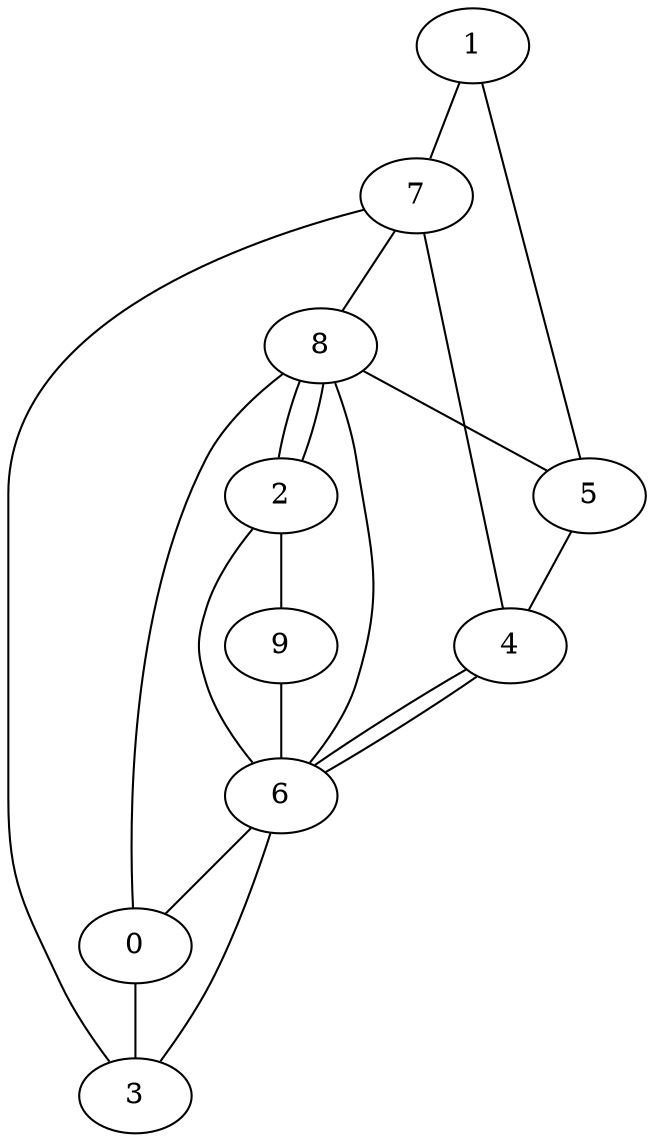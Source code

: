 graph G {
0 -- 3;
1 -- 5;
1 -- 7;
2 -- 6;
2 -- 8;
2 -- 9;
4 -- 6;
4 -- 7;
5 -- 4;
6 -- 0;
6 -- 3;
6 -- 4;
6 -- 8;
7 -- 3;
7 -- 8;
8 -- 0;
8 -- 2;
8 -- 5;
9 -- 6;
}
